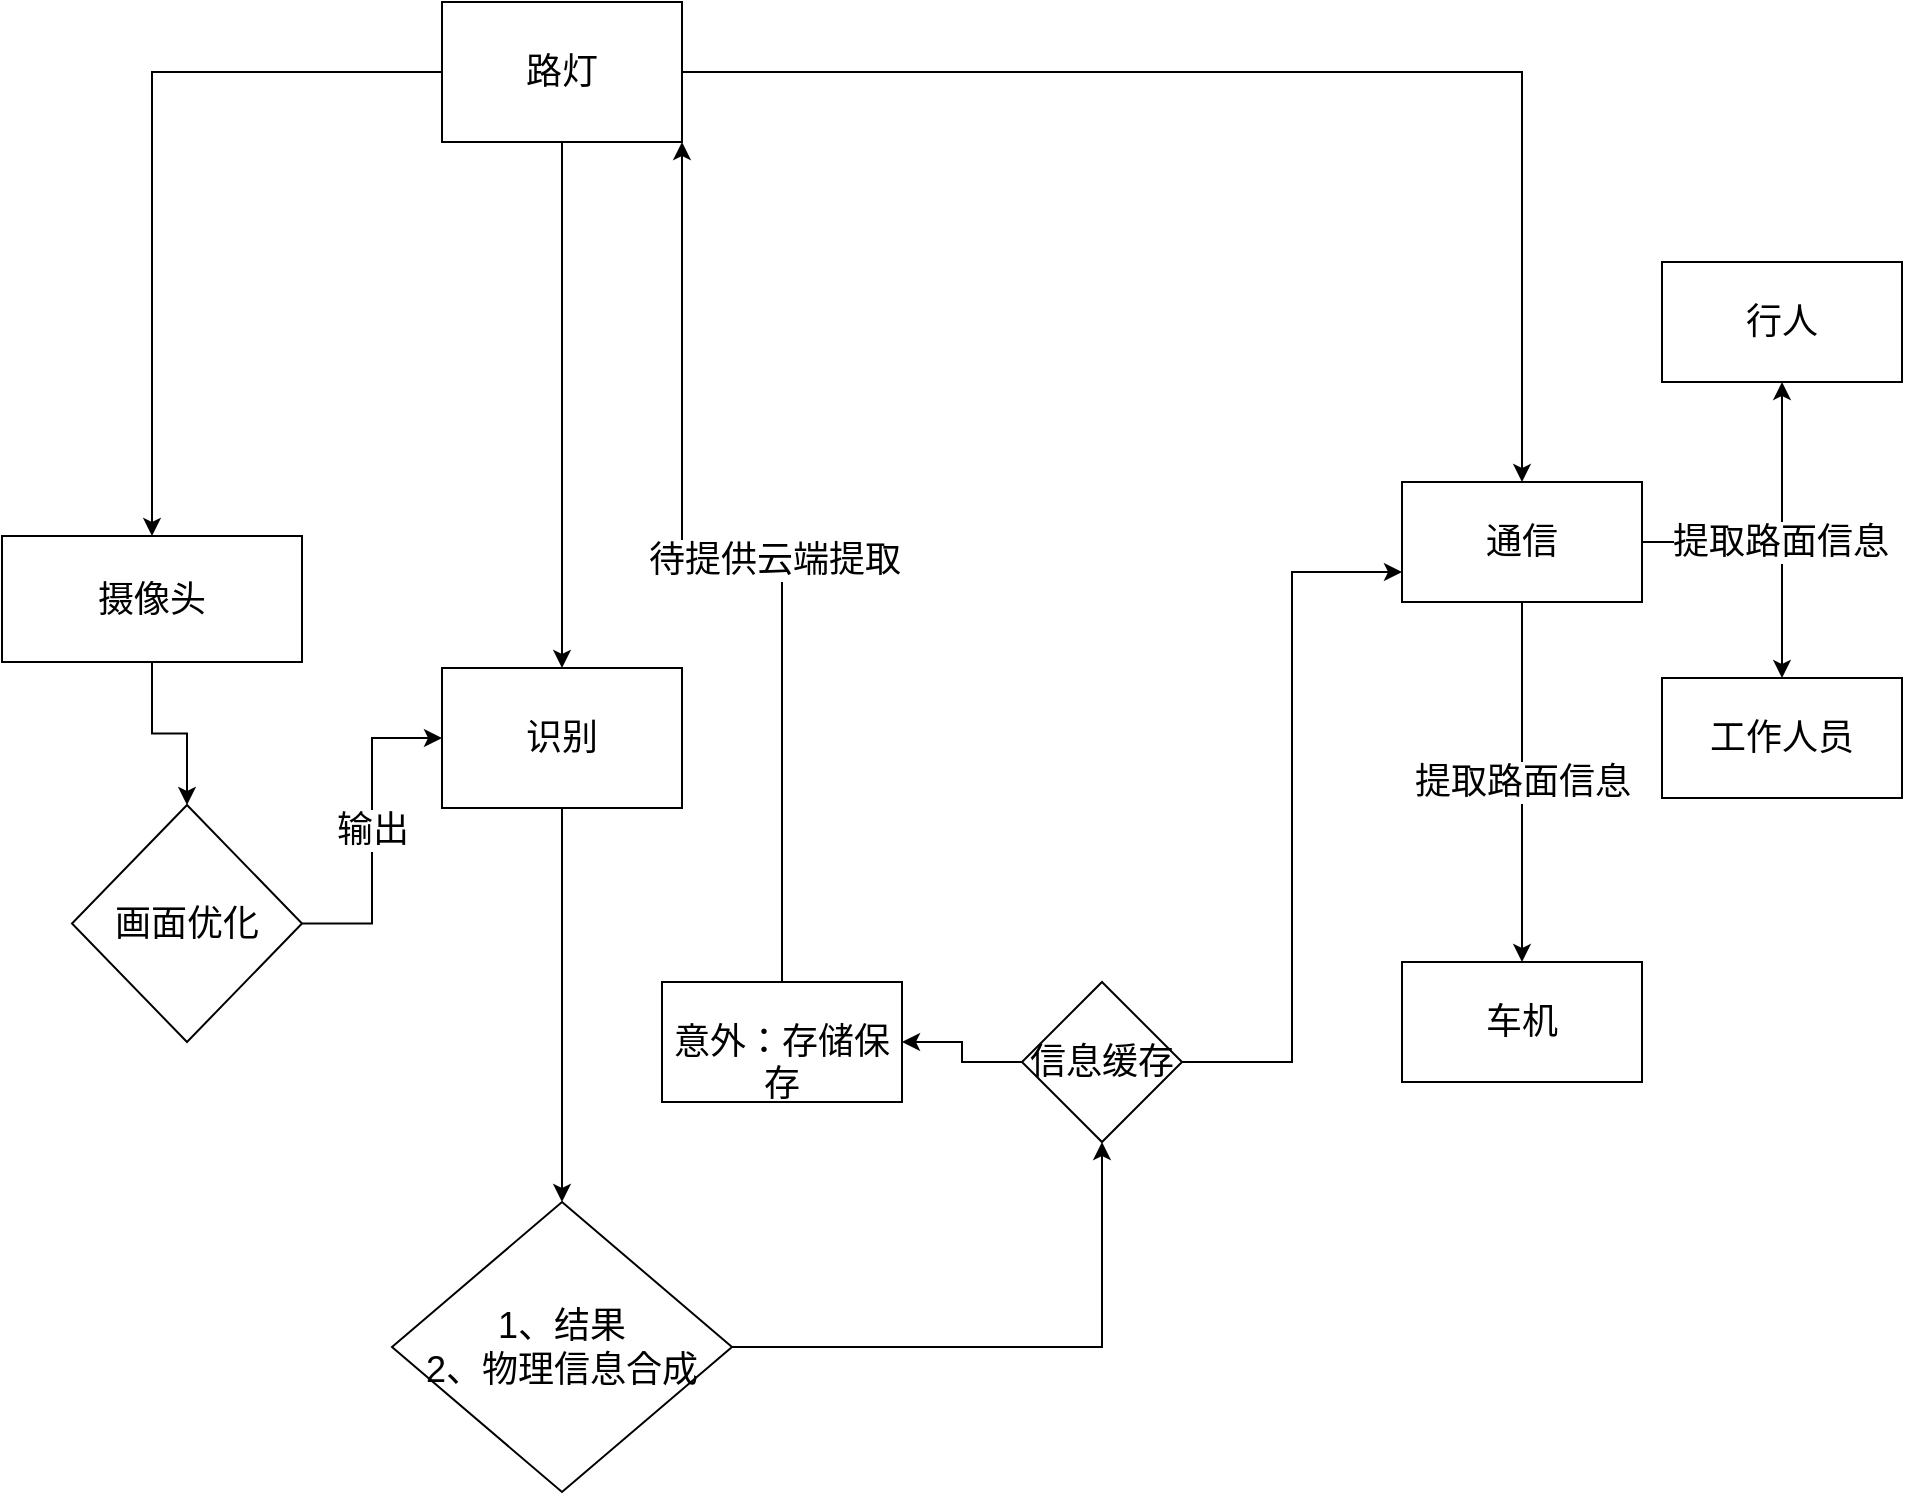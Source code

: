 <mxfile version="15.5.8" type="github">
  <diagram id="f_5QpMBzZOgcZCHbRhIN" name="Page-1">
    <mxGraphModel dx="1422" dy="1873" grid="1" gridSize="10" guides="1" tooltips="1" connect="1" arrows="1" fold="1" page="1" pageScale="1" pageWidth="827" pageHeight="1169" math="0" shadow="0">
      <root>
        <mxCell id="0" />
        <mxCell id="1" parent="0" />
        <mxCell id="1kuYP4art2umMchBBSIl-12" value="" style="edgeStyle=orthogonalEdgeStyle;rounded=0;orthogonalLoop=1;jettySize=auto;html=1;fontSize=18;" edge="1" parent="1" source="1kuYP4art2umMchBBSIl-10" target="1kuYP4art2umMchBBSIl-11">
          <mxGeometry relative="1" as="geometry" />
        </mxCell>
        <mxCell id="1kuYP4art2umMchBBSIl-16" value="" style="edgeStyle=orthogonalEdgeStyle;rounded=0;orthogonalLoop=1;jettySize=auto;html=1;fontSize=18;" edge="1" parent="1" source="1kuYP4art2umMchBBSIl-10" target="1kuYP4art2umMchBBSIl-15">
          <mxGeometry relative="1" as="geometry" />
        </mxCell>
        <mxCell id="1kuYP4art2umMchBBSIl-18" value="" style="edgeStyle=orthogonalEdgeStyle;rounded=0;orthogonalLoop=1;jettySize=auto;html=1;fontSize=18;" edge="1" parent="1" source="1kuYP4art2umMchBBSIl-10" target="1kuYP4art2umMchBBSIl-17">
          <mxGeometry relative="1" as="geometry" />
        </mxCell>
        <mxCell id="1kuYP4art2umMchBBSIl-10" value="路灯" style="rounded=0;whiteSpace=wrap;html=1;fontSize=18;fillColor=#FFFFFF;" vertex="1" parent="1">
          <mxGeometry x="250" y="-720" width="120" height="70" as="geometry" />
        </mxCell>
        <mxCell id="1kuYP4art2umMchBBSIl-38" value="" style="edgeStyle=orthogonalEdgeStyle;rounded=0;orthogonalLoop=1;jettySize=auto;html=1;fontSize=18;" edge="1" parent="1" source="1kuYP4art2umMchBBSIl-11" target="1kuYP4art2umMchBBSIl-37">
          <mxGeometry relative="1" as="geometry" />
        </mxCell>
        <mxCell id="1kuYP4art2umMchBBSIl-40" value="提取路面信息" style="edgeStyle=orthogonalEdgeStyle;rounded=0;orthogonalLoop=1;jettySize=auto;html=1;fontSize=18;" edge="1" parent="1" source="1kuYP4art2umMchBBSIl-11" target="1kuYP4art2umMchBBSIl-39">
          <mxGeometry relative="1" as="geometry" />
        </mxCell>
        <mxCell id="1kuYP4art2umMchBBSIl-42" value="提取路面信息" style="edgeStyle=orthogonalEdgeStyle;rounded=0;orthogonalLoop=1;jettySize=auto;html=1;fontSize=18;" edge="1" parent="1" source="1kuYP4art2umMchBBSIl-11" target="1kuYP4art2umMchBBSIl-41">
          <mxGeometry relative="1" as="geometry" />
        </mxCell>
        <mxCell id="1kuYP4art2umMchBBSIl-11" value="通信" style="rounded=0;whiteSpace=wrap;html=1;fontSize=18;fillColor=#FFFFFF;" vertex="1" parent="1">
          <mxGeometry x="730" y="-480" width="120" height="60" as="geometry" />
        </mxCell>
        <mxCell id="1kuYP4art2umMchBBSIl-24" value="" style="edgeStyle=orthogonalEdgeStyle;rounded=0;orthogonalLoop=1;jettySize=auto;html=1;fontSize=18;" edge="1" parent="1" source="1kuYP4art2umMchBBSIl-15" target="1kuYP4art2umMchBBSIl-23">
          <mxGeometry relative="1" as="geometry" />
        </mxCell>
        <mxCell id="1kuYP4art2umMchBBSIl-15" value="摄像头" style="rounded=0;whiteSpace=wrap;html=1;fontSize=18;fillColor=#FFFFFF;" vertex="1" parent="1">
          <mxGeometry x="30" y="-453" width="150" height="63" as="geometry" />
        </mxCell>
        <mxCell id="1kuYP4art2umMchBBSIl-27" value="" style="edgeStyle=orthogonalEdgeStyle;rounded=0;orthogonalLoop=1;jettySize=auto;html=1;fontSize=18;" edge="1" parent="1" source="1kuYP4art2umMchBBSIl-17" target="1kuYP4art2umMchBBSIl-26">
          <mxGeometry relative="1" as="geometry" />
        </mxCell>
        <mxCell id="1kuYP4art2umMchBBSIl-17" value="识别" style="rounded=0;whiteSpace=wrap;html=1;fontSize=18;fillColor=#FFFFFF;" vertex="1" parent="1">
          <mxGeometry x="250" y="-387" width="120" height="70" as="geometry" />
        </mxCell>
        <mxCell id="1kuYP4art2umMchBBSIl-25" value="输出" style="edgeStyle=orthogonalEdgeStyle;rounded=0;orthogonalLoop=1;jettySize=auto;html=1;entryX=0;entryY=0.5;entryDx=0;entryDy=0;fontSize=18;" edge="1" parent="1" source="1kuYP4art2umMchBBSIl-23" target="1kuYP4art2umMchBBSIl-17">
          <mxGeometry relative="1" as="geometry" />
        </mxCell>
        <mxCell id="1kuYP4art2umMchBBSIl-23" value="画面优化" style="rhombus;whiteSpace=wrap;html=1;rounded=0;fontSize=18;fillColor=#FFFFFF;" vertex="1" parent="1">
          <mxGeometry x="65" y="-318.5" width="115" height="118.5" as="geometry" />
        </mxCell>
        <mxCell id="1kuYP4art2umMchBBSIl-29" value="" style="edgeStyle=orthogonalEdgeStyle;rounded=0;orthogonalLoop=1;jettySize=auto;html=1;fontSize=18;" edge="1" parent="1" source="1kuYP4art2umMchBBSIl-26" target="1kuYP4art2umMchBBSIl-28">
          <mxGeometry relative="1" as="geometry" />
        </mxCell>
        <mxCell id="1kuYP4art2umMchBBSIl-26" value="1、结果&lt;br&gt;2、物理信息合成" style="rhombus;whiteSpace=wrap;html=1;rounded=0;fontSize=18;fillColor=#FFFFFF;" vertex="1" parent="1">
          <mxGeometry x="225" y="-120" width="170" height="145" as="geometry" />
        </mxCell>
        <mxCell id="1kuYP4art2umMchBBSIl-32" value="" style="edgeStyle=orthogonalEdgeStyle;rounded=0;orthogonalLoop=1;jettySize=auto;html=1;fontSize=18;" edge="1" parent="1" source="1kuYP4art2umMchBBSIl-28" target="1kuYP4art2umMchBBSIl-31">
          <mxGeometry relative="1" as="geometry" />
        </mxCell>
        <mxCell id="1kuYP4art2umMchBBSIl-35" style="edgeStyle=orthogonalEdgeStyle;rounded=0;orthogonalLoop=1;jettySize=auto;html=1;entryX=0;entryY=0.75;entryDx=0;entryDy=0;fontSize=18;" edge="1" parent="1" source="1kuYP4art2umMchBBSIl-28" target="1kuYP4art2umMchBBSIl-11">
          <mxGeometry relative="1" as="geometry" />
        </mxCell>
        <mxCell id="1kuYP4art2umMchBBSIl-28" value="信息缓存" style="rhombus;whiteSpace=wrap;html=1;rounded=0;fontSize=18;fillColor=#FFFFFF;" vertex="1" parent="1">
          <mxGeometry x="540" y="-230" width="80" height="80" as="geometry" />
        </mxCell>
        <mxCell id="1kuYP4art2umMchBBSIl-33" style="edgeStyle=orthogonalEdgeStyle;rounded=0;orthogonalLoop=1;jettySize=auto;html=1;entryX=1;entryY=1;entryDx=0;entryDy=0;fontSize=18;" edge="1" parent="1" source="1kuYP4art2umMchBBSIl-31" target="1kuYP4art2umMchBBSIl-10">
          <mxGeometry relative="1" as="geometry" />
        </mxCell>
        <mxCell id="1kuYP4art2umMchBBSIl-34" value="待提供云端提取" style="edgeLabel;html=1;align=center;verticalAlign=middle;resizable=0;points=[];fontSize=18;" vertex="1" connectable="0" parent="1kuYP4art2umMchBBSIl-33">
          <mxGeometry x="-0.087" y="-1" relative="1" as="geometry">
            <mxPoint as="offset" />
          </mxGeometry>
        </mxCell>
        <mxCell id="1kuYP4art2umMchBBSIl-31" value="&lt;br&gt;意外：存储保存&lt;br&gt;" style="whiteSpace=wrap;html=1;rounded=0;fontSize=18;fillColor=#FFFFFF;" vertex="1" parent="1">
          <mxGeometry x="360" y="-230" width="120" height="60" as="geometry" />
        </mxCell>
        <mxCell id="1kuYP4art2umMchBBSIl-37" value="行人" style="rounded=0;whiteSpace=wrap;html=1;fontSize=18;fillColor=#FFFFFF;" vertex="1" parent="1">
          <mxGeometry x="860" y="-590" width="120" height="60" as="geometry" />
        </mxCell>
        <mxCell id="1kuYP4art2umMchBBSIl-39" value="车机" style="rounded=0;whiteSpace=wrap;html=1;fontSize=18;fillColor=#FFFFFF;" vertex="1" parent="1">
          <mxGeometry x="730" y="-240" width="120" height="60" as="geometry" />
        </mxCell>
        <mxCell id="1kuYP4art2umMchBBSIl-41" value="工作人员" style="rounded=0;whiteSpace=wrap;html=1;fontSize=18;fillColor=#FFFFFF;" vertex="1" parent="1">
          <mxGeometry x="860" y="-382" width="120" height="60" as="geometry" />
        </mxCell>
      </root>
    </mxGraphModel>
  </diagram>
</mxfile>

